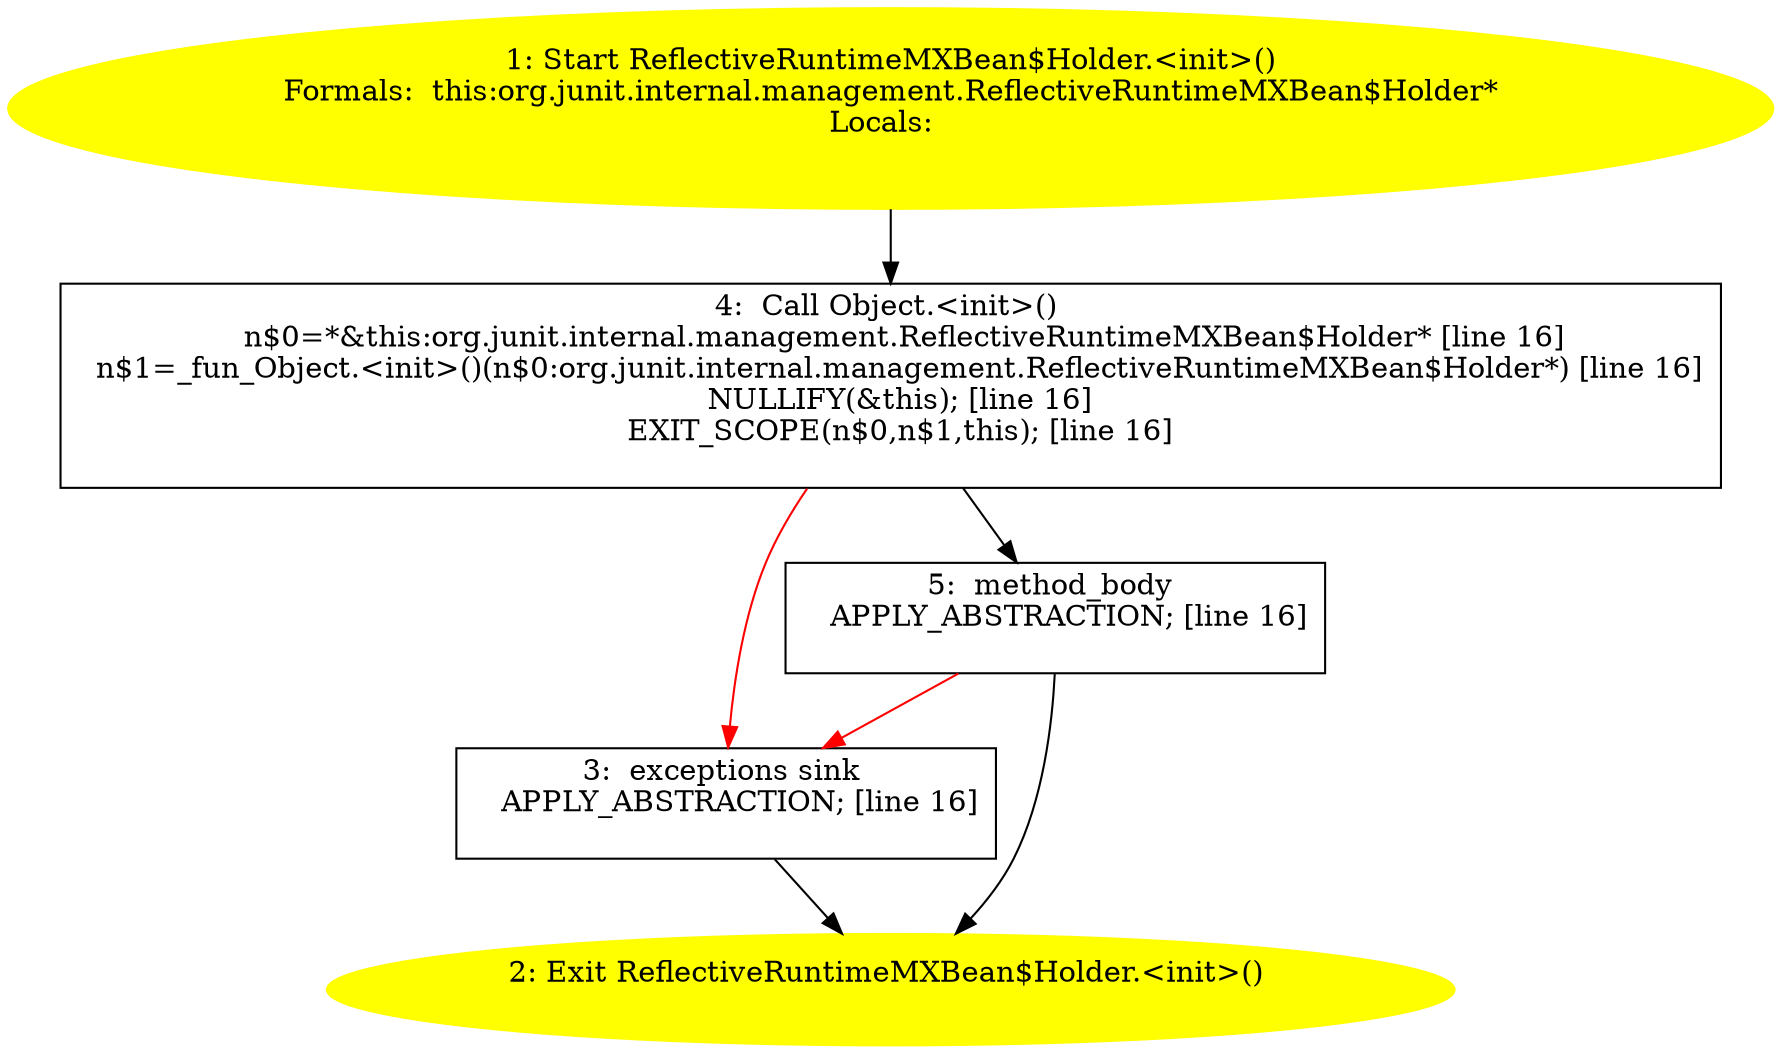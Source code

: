 /* @generated */
digraph cfg {
"org.junit.internal.management.ReflectiveRuntimeMXBean$Holder.<init>().ecccf9db30d824847eb34f9b7cf79812_1" [label="1: Start ReflectiveRuntimeMXBean$Holder.<init>()\nFormals:  this:org.junit.internal.management.ReflectiveRuntimeMXBean$Holder*\nLocals:  \n  " color=yellow style=filled]
	

	 "org.junit.internal.management.ReflectiveRuntimeMXBean$Holder.<init>().ecccf9db30d824847eb34f9b7cf79812_1" -> "org.junit.internal.management.ReflectiveRuntimeMXBean$Holder.<init>().ecccf9db30d824847eb34f9b7cf79812_4" ;
"org.junit.internal.management.ReflectiveRuntimeMXBean$Holder.<init>().ecccf9db30d824847eb34f9b7cf79812_2" [label="2: Exit ReflectiveRuntimeMXBean$Holder.<init>() \n  " color=yellow style=filled]
	

"org.junit.internal.management.ReflectiveRuntimeMXBean$Holder.<init>().ecccf9db30d824847eb34f9b7cf79812_3" [label="3:  exceptions sink \n   APPLY_ABSTRACTION; [line 16]\n " shape="box"]
	

	 "org.junit.internal.management.ReflectiveRuntimeMXBean$Holder.<init>().ecccf9db30d824847eb34f9b7cf79812_3" -> "org.junit.internal.management.ReflectiveRuntimeMXBean$Holder.<init>().ecccf9db30d824847eb34f9b7cf79812_2" ;
"org.junit.internal.management.ReflectiveRuntimeMXBean$Holder.<init>().ecccf9db30d824847eb34f9b7cf79812_4" [label="4:  Call Object.<init>() \n   n$0=*&this:org.junit.internal.management.ReflectiveRuntimeMXBean$Holder* [line 16]\n  n$1=_fun_Object.<init>()(n$0:org.junit.internal.management.ReflectiveRuntimeMXBean$Holder*) [line 16]\n  NULLIFY(&this); [line 16]\n  EXIT_SCOPE(n$0,n$1,this); [line 16]\n " shape="box"]
	

	 "org.junit.internal.management.ReflectiveRuntimeMXBean$Holder.<init>().ecccf9db30d824847eb34f9b7cf79812_4" -> "org.junit.internal.management.ReflectiveRuntimeMXBean$Holder.<init>().ecccf9db30d824847eb34f9b7cf79812_5" ;
	 "org.junit.internal.management.ReflectiveRuntimeMXBean$Holder.<init>().ecccf9db30d824847eb34f9b7cf79812_4" -> "org.junit.internal.management.ReflectiveRuntimeMXBean$Holder.<init>().ecccf9db30d824847eb34f9b7cf79812_3" [color="red" ];
"org.junit.internal.management.ReflectiveRuntimeMXBean$Holder.<init>().ecccf9db30d824847eb34f9b7cf79812_5" [label="5:  method_body \n   APPLY_ABSTRACTION; [line 16]\n " shape="box"]
	

	 "org.junit.internal.management.ReflectiveRuntimeMXBean$Holder.<init>().ecccf9db30d824847eb34f9b7cf79812_5" -> "org.junit.internal.management.ReflectiveRuntimeMXBean$Holder.<init>().ecccf9db30d824847eb34f9b7cf79812_2" ;
	 "org.junit.internal.management.ReflectiveRuntimeMXBean$Holder.<init>().ecccf9db30d824847eb34f9b7cf79812_5" -> "org.junit.internal.management.ReflectiveRuntimeMXBean$Holder.<init>().ecccf9db30d824847eb34f9b7cf79812_3" [color="red" ];
}
